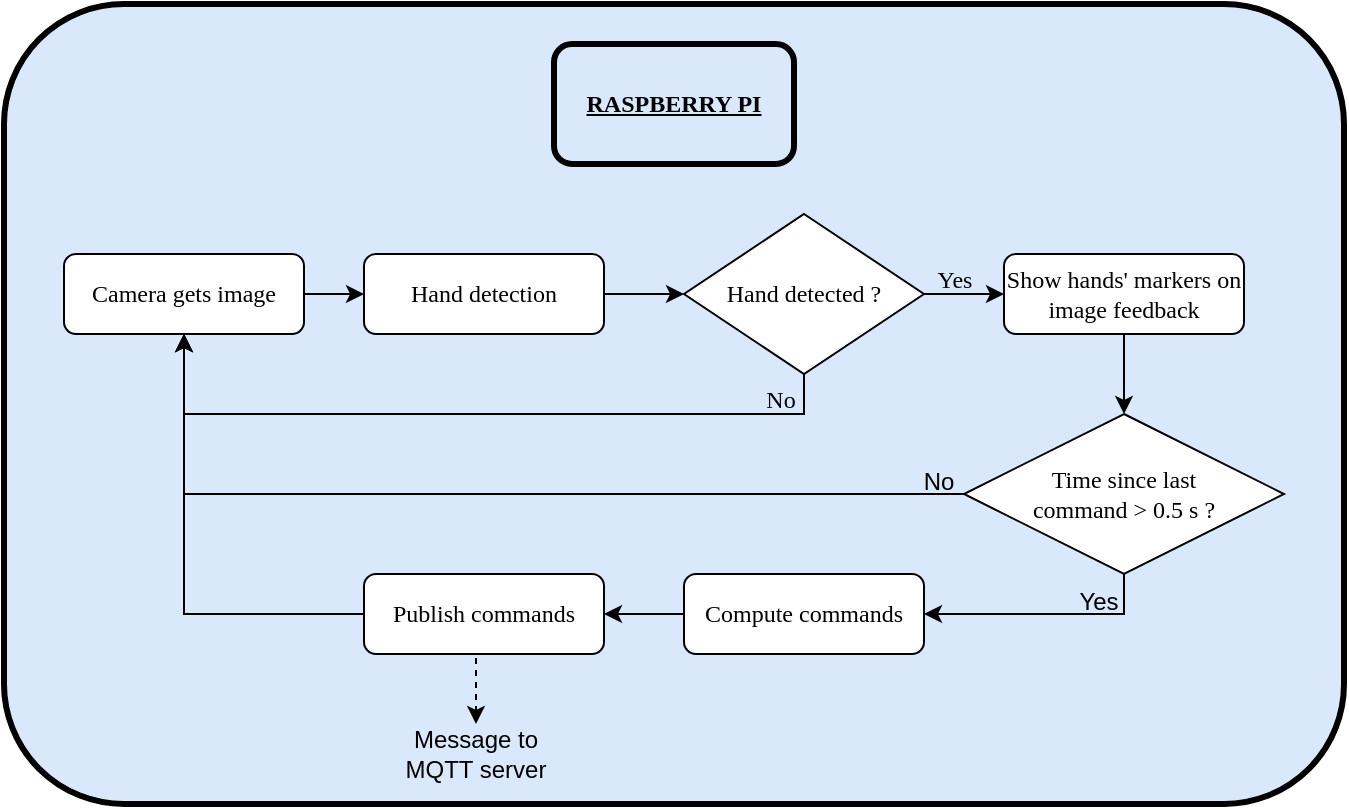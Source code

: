 <mxfile version="20.2.3" type="device"><diagram id="YWynhNQa6pNS4P3Q9ave" name="Page-1"><mxGraphModel dx="1032" dy="737" grid="1" gridSize="10" guides="1" tooltips="1" connect="1" arrows="1" fold="1" page="1" pageScale="1" pageWidth="827" pageHeight="1169" math="0" shadow="0"><root><mxCell id="0"/><mxCell id="1" parent="0"/><mxCell id="Qx_4nkhDioVNNZ49XJLl-1" value="" style="group" vertex="1" connectable="0" parent="1"><mxGeometry x="79" y="160" width="670" height="400" as="geometry"/></mxCell><mxCell id="mTAB_Wt3TNedUXafxerP-5" value="" style="rounded=1;whiteSpace=wrap;html=1;fillColor=#dae8fc;strokeColor=default;strokeWidth=3;" parent="Qx_4nkhDioVNNZ49XJLl-1" vertex="1"><mxGeometry width="670" height="400" as="geometry"/></mxCell><mxCell id="a1aRNZ_nw543hLTmXjV9-19" value="&lt;b&gt;&lt;u&gt;RASPBERRY PI&lt;/u&gt;&lt;/b&gt;" style="rounded=1;whiteSpace=wrap;html=1;fontFamily=Tahoma;fontSize=12;fontColor=default;strokeColor=default;fillColor=none;strokeWidth=3;" parent="Qx_4nkhDioVNNZ49XJLl-1" vertex="1"><mxGeometry x="275" y="20" width="120" height="60" as="geometry"/></mxCell><mxCell id="mTAB_Wt3TNedUXafxerP-14" value="" style="group" parent="Qx_4nkhDioVNNZ49XJLl-1" vertex="1" connectable="0"><mxGeometry x="30" y="105" width="610" height="220" as="geometry"/></mxCell><mxCell id="a1aRNZ_nw543hLTmXjV9-3" value="Camera gets image" style="rounded=1;whiteSpace=wrap;html=1;fontFamily=Tahoma;" parent="mTAB_Wt3TNedUXafxerP-14" vertex="1"><mxGeometry y="20" width="120" height="40" as="geometry"/></mxCell><mxCell id="a1aRNZ_nw543hLTmXjV9-6" value="Hand detection" style="rounded=1;whiteSpace=wrap;html=1;fontFamily=Tahoma;" parent="mTAB_Wt3TNedUXafxerP-14" vertex="1"><mxGeometry x="150" y="20" width="120" height="40" as="geometry"/></mxCell><mxCell id="a1aRNZ_nw543hLTmXjV9-10" style="edgeStyle=orthogonalEdgeStyle;rounded=0;orthogonalLoop=1;jettySize=auto;html=1;exitX=1;exitY=0.5;exitDx=0;exitDy=0;entryX=0;entryY=0.5;entryDx=0;entryDy=0;fontFamily=Tahoma;fontSize=12;fontColor=default;" parent="mTAB_Wt3TNedUXafxerP-14" source="a1aRNZ_nw543hLTmXjV9-3" target="a1aRNZ_nw543hLTmXjV9-6" edge="1"><mxGeometry relative="1" as="geometry"/></mxCell><mxCell id="mTAB_Wt3TNedUXafxerP-10" style="edgeStyle=orthogonalEdgeStyle;rounded=0;orthogonalLoop=1;jettySize=auto;html=1;exitX=0.5;exitY=1;exitDx=0;exitDy=0;entryX=0.5;entryY=1;entryDx=0;entryDy=0;" parent="mTAB_Wt3TNedUXafxerP-14" source="a1aRNZ_nw543hLTmXjV9-7" target="a1aRNZ_nw543hLTmXjV9-3" edge="1"><mxGeometry relative="1" as="geometry"/></mxCell><mxCell id="a1aRNZ_nw543hLTmXjV9-7" value="Hand detected ?" style="rhombus;whiteSpace=wrap;html=1;rounded=0;fontFamily=Tahoma;fontSize=12;fontColor=default;strokeColor=default;fillColor=default;" parent="mTAB_Wt3TNedUXafxerP-14" vertex="1"><mxGeometry x="310" width="120" height="80" as="geometry"/></mxCell><mxCell id="mTAB_Wt3TNedUXafxerP-8" style="edgeStyle=orthogonalEdgeStyle;rounded=0;orthogonalLoop=1;jettySize=auto;html=1;exitX=1;exitY=0.5;exitDx=0;exitDy=0;entryX=0;entryY=0.5;entryDx=0;entryDy=0;" parent="mTAB_Wt3TNedUXafxerP-14" source="a1aRNZ_nw543hLTmXjV9-6" target="a1aRNZ_nw543hLTmXjV9-7" edge="1"><mxGeometry relative="1" as="geometry"/></mxCell><mxCell id="a1aRNZ_nw543hLTmXjV9-11" value="Show hands' markers on image feedback" style="rounded=1;whiteSpace=wrap;html=1;fontFamily=Tahoma;" parent="mTAB_Wt3TNedUXafxerP-14" vertex="1"><mxGeometry x="470" y="20" width="120" height="40" as="geometry"/></mxCell><mxCell id="mTAB_Wt3TNedUXafxerP-9" style="edgeStyle=orthogonalEdgeStyle;rounded=0;orthogonalLoop=1;jettySize=auto;html=1;exitX=1;exitY=0.5;exitDx=0;exitDy=0;entryX=0;entryY=0.5;entryDx=0;entryDy=0;" parent="mTAB_Wt3TNedUXafxerP-14" source="a1aRNZ_nw543hLTmXjV9-7" target="a1aRNZ_nw543hLTmXjV9-11" edge="1"><mxGeometry relative="1" as="geometry"/></mxCell><mxCell id="a1aRNZ_nw543hLTmXjV9-18" style="edgeStyle=orthogonalEdgeStyle;rounded=0;orthogonalLoop=1;jettySize=auto;html=1;exitX=0;exitY=0.5;exitDx=0;exitDy=0;entryX=0.5;entryY=1;entryDx=0;entryDy=0;fontFamily=Tahoma;fontSize=12;fontColor=default;" parent="mTAB_Wt3TNedUXafxerP-14" source="a1aRNZ_nw543hLTmXjV9-15" target="a1aRNZ_nw543hLTmXjV9-3" edge="1"><mxGeometry relative="1" as="geometry"/></mxCell><mxCell id="a1aRNZ_nw543hLTmXjV9-15" value="Publish commands" style="rounded=1;whiteSpace=wrap;html=1;fontFamily=Tahoma;" parent="mTAB_Wt3TNedUXafxerP-14" vertex="1"><mxGeometry x="150" y="180" width="120" height="40" as="geometry"/></mxCell><mxCell id="a1aRNZ_nw543hLTmXjV9-20" value="Yes" style="text;html=1;align=center;verticalAlign=middle;resizable=0;points=[];autosize=1;strokeColor=none;fillColor=none;fontSize=12;fontFamily=Tahoma;fontColor=default;" parent="mTAB_Wt3TNedUXafxerP-14" vertex="1"><mxGeometry x="425" y="18" width="40" height="30" as="geometry"/></mxCell><mxCell id="a1aRNZ_nw543hLTmXjV9-21" value="No" style="text;html=1;align=center;verticalAlign=middle;resizable=0;points=[];autosize=1;strokeColor=none;fillColor=none;fontSize=12;fontFamily=Tahoma;fontColor=default;" parent="mTAB_Wt3TNedUXafxerP-14" vertex="1"><mxGeometry x="338" y="78" width="40" height="30" as="geometry"/></mxCell><mxCell id="mTAB_Wt3TNedUXafxerP-2" style="edgeStyle=orthogonalEdgeStyle;rounded=0;orthogonalLoop=1;jettySize=auto;html=1;exitX=0;exitY=0.5;exitDx=0;exitDy=0;entryX=0.5;entryY=1;entryDx=0;entryDy=0;" parent="mTAB_Wt3TNedUXafxerP-14" source="mTAB_Wt3TNedUXafxerP-1" target="a1aRNZ_nw543hLTmXjV9-3" edge="1"><mxGeometry relative="1" as="geometry"/></mxCell><mxCell id="mTAB_Wt3TNedUXafxerP-1" value="Time since last &lt;br&gt;command &amp;gt; 0.5 s ?" style="rhombus;whiteSpace=wrap;html=1;rounded=0;fontFamily=Tahoma;fontSize=12;fontColor=default;strokeColor=default;fillColor=default;" parent="mTAB_Wt3TNedUXafxerP-14" vertex="1"><mxGeometry x="450" y="100" width="160" height="80" as="geometry"/></mxCell><mxCell id="a1aRNZ_nw543hLTmXjV9-14" style="edgeStyle=orthogonalEdgeStyle;rounded=0;orthogonalLoop=1;jettySize=auto;html=1;exitX=0.5;exitY=1;exitDx=0;exitDy=0;entryX=0.5;entryY=0;entryDx=0;entryDy=0;fontFamily=Tahoma;fontSize=12;fontColor=default;" parent="mTAB_Wt3TNedUXafxerP-14" source="a1aRNZ_nw543hLTmXjV9-11" target="mTAB_Wt3TNedUXafxerP-1" edge="1"><mxGeometry relative="1" as="geometry"><mxPoint x="220" y="325" as="targetPoint"/></mxGeometry></mxCell><mxCell id="mTAB_Wt3TNedUXafxerP-3" value="No" style="text;html=1;align=center;verticalAlign=middle;resizable=0;points=[];autosize=1;strokeColor=none;fillColor=none;" parent="mTAB_Wt3TNedUXafxerP-14" vertex="1"><mxGeometry x="417" y="119" width="40" height="30" as="geometry"/></mxCell><mxCell id="mTAB_Wt3TNedUXafxerP-4" value="Yes" style="text;html=1;align=center;verticalAlign=middle;resizable=0;points=[];autosize=1;strokeColor=none;fillColor=none;" parent="mTAB_Wt3TNedUXafxerP-14" vertex="1"><mxGeometry x="497" y="179" width="40" height="30" as="geometry"/></mxCell><mxCell id="mTAB_Wt3TNedUXafxerP-12" style="edgeStyle=orthogonalEdgeStyle;rounded=0;orthogonalLoop=1;jettySize=auto;html=1;exitX=0;exitY=0.5;exitDx=0;exitDy=0;entryX=1;entryY=0.5;entryDx=0;entryDy=0;" parent="mTAB_Wt3TNedUXafxerP-14" source="mTAB_Wt3TNedUXafxerP-11" target="a1aRNZ_nw543hLTmXjV9-15" edge="1"><mxGeometry relative="1" as="geometry"/></mxCell><mxCell id="mTAB_Wt3TNedUXafxerP-11" value="Compute commands" style="rounded=1;whiteSpace=wrap;html=1;fontFamily=Tahoma;" parent="mTAB_Wt3TNedUXafxerP-14" vertex="1"><mxGeometry x="310" y="180" width="120" height="40" as="geometry"/></mxCell><mxCell id="mTAB_Wt3TNedUXafxerP-13" style="edgeStyle=orthogonalEdgeStyle;rounded=0;orthogonalLoop=1;jettySize=auto;html=1;exitX=0.5;exitY=1;exitDx=0;exitDy=0;entryX=1;entryY=0.5;entryDx=0;entryDy=0;" parent="mTAB_Wt3TNedUXafxerP-14" source="mTAB_Wt3TNedUXafxerP-1" target="mTAB_Wt3TNedUXafxerP-11" edge="1"><mxGeometry relative="1" as="geometry"/></mxCell><mxCell id="Q24W65-hK44XRM5gqozH-1" value="Message to MQTT server" style="text;html=1;strokeColor=none;fillColor=none;align=center;verticalAlign=middle;whiteSpace=wrap;rounded=0;" parent="Qx_4nkhDioVNNZ49XJLl-1" vertex="1"><mxGeometry x="191" y="360" width="90" height="30" as="geometry"/></mxCell><mxCell id="Q24W65-hK44XRM5gqozH-2" style="edgeStyle=orthogonalEdgeStyle;rounded=0;orthogonalLoop=1;jettySize=auto;html=1;exitX=0.5;exitY=1;exitDx=0;exitDy=0;entryX=0.5;entryY=0;entryDx=0;entryDy=0;dashed=1;" parent="Qx_4nkhDioVNNZ49XJLl-1" source="a1aRNZ_nw543hLTmXjV9-15" target="Q24W65-hK44XRM5gqozH-1" edge="1"><mxGeometry relative="1" as="geometry"/></mxCell></root></mxGraphModel></diagram></mxfile>
